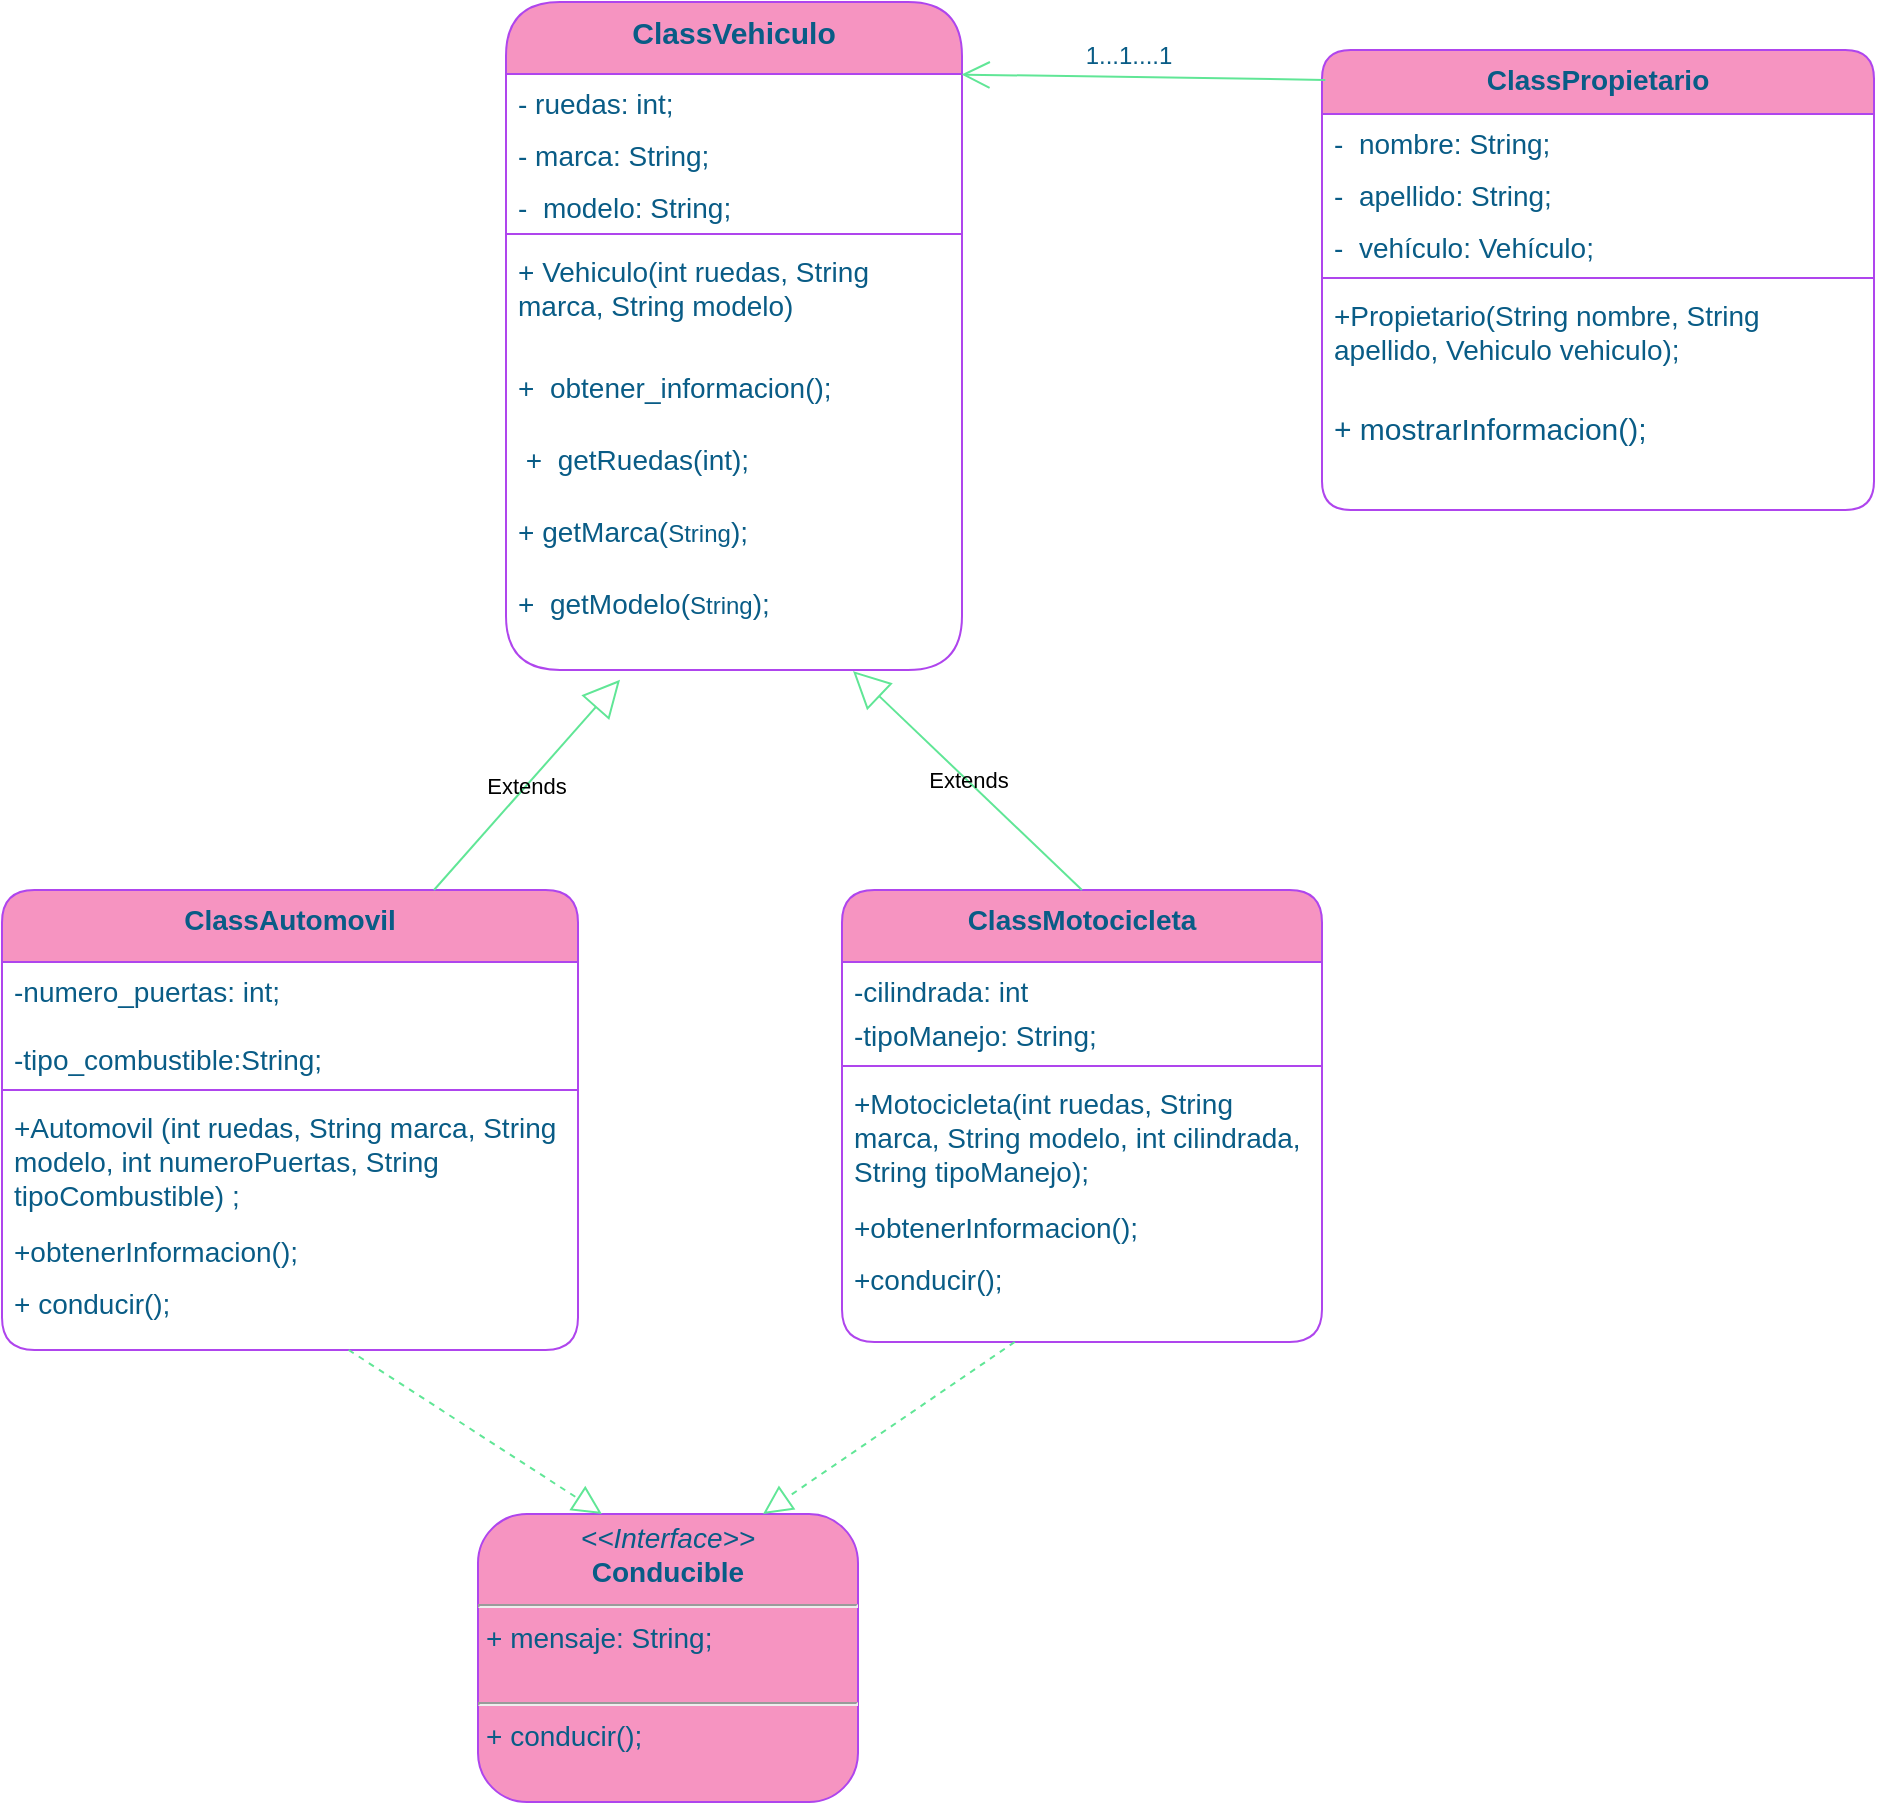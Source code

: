 <mxfile version="21.6.8" type="github">
  <diagram name="Página-1" id="zMErRwjJ9cJvkd89i-X-">
    <mxGraphModel dx="1760" dy="892" grid="1" gridSize="12" guides="1" tooltips="1" connect="1" arrows="1" fold="1" page="1" pageScale="1" pageWidth="980" pageHeight="1390" math="0" shadow="0">
      <root>
        <mxCell id="0" />
        <mxCell id="1" parent="0" />
        <mxCell id="PNMMQfILjRkA3aaWfyfR-1" value="ClassVehiculo" style="swimlane;fontStyle=1;align=center;verticalAlign=top;childLayout=stackLayout;horizontal=1;startSize=36;horizontalStack=0;resizeParent=1;resizeParentMax=0;resizeLast=0;collapsible=1;marginBottom=0;whiteSpace=wrap;html=1;labelBackgroundColor=none;fillColor=#F694C1;strokeColor=#AF45ED;fontColor=#095C86;rounded=1;fontSize=15;arcSize=25;" parent="1" vertex="1">
          <mxGeometry x="276" y="60" width="228" height="334" as="geometry">
            <mxRectangle x="330" y="190" width="120" height="30" as="alternateBounds" />
          </mxGeometry>
        </mxCell>
        <mxCell id="PNMMQfILjRkA3aaWfyfR-2" value="&lt;font style=&quot;font-size: 14px;&quot;&gt;- ruedas: int;&lt;/font&gt;" style="text;strokeColor=none;fillColor=none;align=left;verticalAlign=top;spacingLeft=4;spacingRight=4;overflow=hidden;rotatable=0;points=[[0,0.5],[1,0.5]];portConstraint=eastwest;whiteSpace=wrap;html=1;labelBackgroundColor=none;fontColor=#095C86;rounded=1;" parent="PNMMQfILjRkA3aaWfyfR-1" vertex="1">
          <mxGeometry y="36" width="228" height="26" as="geometry" />
        </mxCell>
        <mxCell id="PNMMQfILjRkA3aaWfyfR-5" value="&lt;font style=&quot;font-size: 14px;&quot;&gt;- marca:&amp;nbsp;String;&lt;/font&gt;" style="text;strokeColor=none;fillColor=none;align=left;verticalAlign=top;spacingLeft=4;spacingRight=4;overflow=hidden;rotatable=0;points=[[0,0.5],[1,0.5]];portConstraint=eastwest;whiteSpace=wrap;html=1;labelBackgroundColor=none;fontColor=#095C86;rounded=1;" parent="PNMMQfILjRkA3aaWfyfR-1" vertex="1">
          <mxGeometry y="62" width="228" height="26" as="geometry" />
        </mxCell>
        <mxCell id="PNMMQfILjRkA3aaWfyfR-6" value="&lt;font style=&quot;font-size: 14px;&quot;&gt;-&amp;nbsp; modelo:&amp;nbsp;String;&lt;/font&gt;" style="text;strokeColor=none;fillColor=none;align=left;verticalAlign=top;spacingLeft=4;spacingRight=4;overflow=hidden;rotatable=0;points=[[0,0.5],[1,0.5]];portConstraint=eastwest;whiteSpace=wrap;html=1;labelBackgroundColor=none;fontColor=#095C86;rounded=1;" parent="PNMMQfILjRkA3aaWfyfR-1" vertex="1">
          <mxGeometry y="88" width="228" height="24" as="geometry" />
        </mxCell>
        <mxCell id="PNMMQfILjRkA3aaWfyfR-3" value="" style="line;strokeWidth=1;fillColor=none;align=left;verticalAlign=middle;spacingTop=-1;spacingLeft=3;spacingRight=3;rotatable=0;labelPosition=right;points=[];portConstraint=eastwest;strokeColor=#AF45ED;labelBackgroundColor=none;fontColor=#095C86;rounded=1;" parent="PNMMQfILjRkA3aaWfyfR-1" vertex="1">
          <mxGeometry y="112" width="228" height="8" as="geometry" />
        </mxCell>
        <mxCell id="ifGxLTZJCU3RoCwpth3G-2" value="&lt;font color=&quot;#095c86&quot; style=&quot;font-size: 14px;&quot;&gt;+&amp;nbsp;Vehiculo(int ruedas, String marca, String modelo)&amp;nbsp;&lt;/font&gt;" style="text;strokeColor=none;fillColor=none;align=left;verticalAlign=top;spacingLeft=4;spacingRight=4;overflow=hidden;rotatable=0;points=[[0,0.5],[1,0.5]];portConstraint=eastwest;whiteSpace=wrap;html=1;" parent="PNMMQfILjRkA3aaWfyfR-1" vertex="1">
          <mxGeometry y="120" width="228" height="58" as="geometry" />
        </mxCell>
        <mxCell id="PNMMQfILjRkA3aaWfyfR-4" value="&lt;font style=&quot;font-size: 14px;&quot;&gt;+&amp;nbsp;&amp;nbsp;obtener_informacion();&lt;br&gt;&lt;br&gt;&lt;/font&gt;" style="text;strokeColor=none;fillColor=none;align=left;verticalAlign=top;spacingLeft=4;spacingRight=4;overflow=hidden;rotatable=0;points=[[0,0.5],[1,0.5]];portConstraint=eastwest;whiteSpace=wrap;html=1;labelBackgroundColor=none;fontColor=#095C86;rounded=1;" parent="PNMMQfILjRkA3aaWfyfR-1" vertex="1">
          <mxGeometry y="178" width="228" height="36" as="geometry" />
        </mxCell>
        <mxCell id="ifGxLTZJCU3RoCwpth3G-3" value="&lt;font color=&quot;#095c86&quot; style=&quot;font-size: 14px;&quot;&gt;&amp;nbsp;+&amp;nbsp; getRuedas(int);&lt;/font&gt;" style="text;strokeColor=none;fillColor=none;align=left;verticalAlign=top;spacingLeft=4;spacingRight=4;overflow=hidden;rotatable=0;points=[[0,0.5],[1,0.5]];portConstraint=eastwest;whiteSpace=wrap;html=1;" parent="PNMMQfILjRkA3aaWfyfR-1" vertex="1">
          <mxGeometry y="214" width="228" height="36" as="geometry" />
        </mxCell>
        <mxCell id="ifGxLTZJCU3RoCwpth3G-9" value="&lt;font color=&quot;#095c86&quot;&gt;&lt;font style=&quot;font-size: 14px;&quot;&gt;+&amp;nbsp;getMarca(&lt;/font&gt;String&lt;font style=&quot;font-size: 14px;&quot;&gt;);&lt;/font&gt;&lt;/font&gt;" style="text;strokeColor=none;fillColor=none;align=left;verticalAlign=top;spacingLeft=4;spacingRight=4;overflow=hidden;rotatable=0;points=[[0,0.5],[1,0.5]];portConstraint=eastwest;whiteSpace=wrap;html=1;" parent="PNMMQfILjRkA3aaWfyfR-1" vertex="1">
          <mxGeometry y="250" width="228" height="36" as="geometry" />
        </mxCell>
        <mxCell id="ifGxLTZJCU3RoCwpth3G-6" value="&lt;font color=&quot;#095c86&quot;&gt;&lt;font style=&quot;font-size: 14px;&quot;&gt;+&amp;nbsp; getModelo(&lt;/font&gt;String&lt;font style=&quot;font-size: 14px;&quot;&gt;);&lt;/font&gt;&lt;/font&gt;" style="text;strokeColor=none;fillColor=none;align=left;verticalAlign=top;spacingLeft=4;spacingRight=4;overflow=hidden;rotatable=0;points=[[0,0.5],[1,0.5]];portConstraint=eastwest;whiteSpace=wrap;html=1;" parent="PNMMQfILjRkA3aaWfyfR-1" vertex="1">
          <mxGeometry y="286" width="228" height="48" as="geometry" />
        </mxCell>
        <mxCell id="PNMMQfILjRkA3aaWfyfR-7" value="ClassAutomovil" style="swimlane;fontStyle=1;align=center;verticalAlign=top;childLayout=stackLayout;horizontal=1;startSize=36;horizontalStack=0;resizeParent=1;resizeParentMax=0;resizeLast=0;collapsible=1;marginBottom=0;whiteSpace=wrap;html=1;labelBackgroundColor=none;fillColor=#F694C1;strokeColor=#AF45ED;fontColor=#095C86;rounded=1;fontSize=14;" parent="1" vertex="1">
          <mxGeometry x="24" y="504" width="288" height="230" as="geometry" />
        </mxCell>
        <mxCell id="PNMMQfILjRkA3aaWfyfR-8" value="&lt;font style=&quot;font-size: 14px;&quot;&gt;-numero_puertas: int;&lt;/font&gt;" style="text;strokeColor=none;fillColor=none;align=left;verticalAlign=top;spacingLeft=4;spacingRight=4;overflow=hidden;rotatable=0;points=[[0,0.5],[1,0.5]];portConstraint=eastwest;whiteSpace=wrap;html=1;labelBackgroundColor=none;fontColor=#095C86;rounded=1;" parent="PNMMQfILjRkA3aaWfyfR-7" vertex="1">
          <mxGeometry y="36" width="288" height="34" as="geometry" />
        </mxCell>
        <mxCell id="PNMMQfILjRkA3aaWfyfR-15" value="&lt;font style=&quot;font-size: 14px;&quot;&gt;-tipo_combustible:String;&lt;/font&gt;" style="text;strokeColor=none;fillColor=none;align=left;verticalAlign=top;spacingLeft=4;spacingRight=4;overflow=hidden;rotatable=0;points=[[0,0.5],[1,0.5]];portConstraint=eastwest;whiteSpace=wrap;html=1;labelBackgroundColor=none;fontColor=#095C86;rounded=1;" parent="PNMMQfILjRkA3aaWfyfR-7" vertex="1">
          <mxGeometry y="70" width="288" height="26" as="geometry" />
        </mxCell>
        <mxCell id="PNMMQfILjRkA3aaWfyfR-9" value="" style="line;strokeWidth=1;fillColor=none;align=left;verticalAlign=middle;spacingTop=-1;spacingLeft=3;spacingRight=3;rotatable=0;labelPosition=right;points=[];portConstraint=eastwest;strokeColor=#AF45ED;labelBackgroundColor=none;fontColor=#095C86;rounded=1;" parent="PNMMQfILjRkA3aaWfyfR-7" vertex="1">
          <mxGeometry y="96" width="288" height="8" as="geometry" />
        </mxCell>
        <mxCell id="ifGxLTZJCU3RoCwpth3G-10" value="&lt;font color=&quot;#095c86&quot; style=&quot;font-size: 14px;&quot;&gt;+Automovil (int ruedas, String marca, String modelo, int numeroPuertas, String tipoCombustible) ;&lt;/font&gt;" style="text;strokeColor=none;fillColor=none;align=left;verticalAlign=top;spacingLeft=4;spacingRight=4;overflow=hidden;rotatable=0;points=[[0,0.5],[1,0.5]];portConstraint=eastwest;whiteSpace=wrap;html=1;" parent="PNMMQfILjRkA3aaWfyfR-7" vertex="1">
          <mxGeometry y="104" width="288" height="62" as="geometry" />
        </mxCell>
        <mxCell id="PNMMQfILjRkA3aaWfyfR-10" value="&lt;font style=&quot;font-size: 14px;&quot;&gt;+obtenerInformacion();&lt;/font&gt;" style="text;strokeColor=none;fillColor=none;align=left;verticalAlign=top;spacingLeft=4;spacingRight=4;overflow=hidden;rotatable=0;points=[[0,0.5],[1,0.5]];portConstraint=eastwest;whiteSpace=wrap;html=1;labelBackgroundColor=none;fontColor=#095C86;rounded=1;" parent="PNMMQfILjRkA3aaWfyfR-7" vertex="1">
          <mxGeometry y="166" width="288" height="26" as="geometry" />
        </mxCell>
        <mxCell id="mXOzC1x58r8UYVw0Xg4F-1" value="&lt;font style=&quot;font-size: 14px;&quot;&gt;+ conducir();&lt;/font&gt;" style="text;strokeColor=none;fillColor=none;align=left;verticalAlign=top;spacingLeft=4;spacingRight=4;overflow=hidden;rotatable=0;points=[[0,0.5],[1,0.5]];portConstraint=eastwest;whiteSpace=wrap;html=1;labelBackgroundColor=none;fontColor=#095C86;rounded=1;" parent="PNMMQfILjRkA3aaWfyfR-7" vertex="1">
          <mxGeometry y="192" width="288" height="38" as="geometry" />
        </mxCell>
        <mxCell id="PNMMQfILjRkA3aaWfyfR-11" value="&lt;font style=&quot;font-size: 14px;&quot;&gt;ClassMotocicleta&lt;/font&gt;" style="swimlane;fontStyle=1;align=center;verticalAlign=top;childLayout=stackLayout;horizontal=1;startSize=36;horizontalStack=0;resizeParent=1;resizeParentMax=0;resizeLast=0;collapsible=1;marginBottom=0;whiteSpace=wrap;html=1;labelBackgroundColor=none;fillColor=#F694C1;strokeColor=#AF45ED;fontColor=#095C86;rounded=1;" parent="1" vertex="1">
          <mxGeometry x="444" y="504" width="240" height="226" as="geometry" />
        </mxCell>
        <mxCell id="PNMMQfILjRkA3aaWfyfR-12" value="&lt;font style=&quot;font-size: 14px;&quot;&gt;-cilindrada: int&lt;/font&gt;" style="text;strokeColor=none;fillColor=none;align=left;verticalAlign=top;spacingLeft=4;spacingRight=4;overflow=hidden;rotatable=0;points=[[0,0.5],[1,0.5]];portConstraint=eastwest;whiteSpace=wrap;html=1;labelBackgroundColor=none;fontColor=#095C86;rounded=1;" parent="PNMMQfILjRkA3aaWfyfR-11" vertex="1">
          <mxGeometry y="36" width="240" height="22" as="geometry" />
        </mxCell>
        <mxCell id="mXOzC1x58r8UYVw0Xg4F-7" value="&lt;font style=&quot;font-size: 14px;&quot;&gt;-tipoManejo:&amp;nbsp;String;&lt;/font&gt;" style="text;strokeColor=none;fillColor=none;align=left;verticalAlign=top;spacingLeft=4;spacingRight=4;overflow=hidden;rotatable=0;points=[[0,0.5],[1,0.5]];portConstraint=eastwest;whiteSpace=wrap;html=1;labelBackgroundColor=none;fontColor=#095C86;rounded=1;" parent="PNMMQfILjRkA3aaWfyfR-11" vertex="1">
          <mxGeometry y="58" width="240" height="26" as="geometry" />
        </mxCell>
        <mxCell id="PNMMQfILjRkA3aaWfyfR-13" value="" style="line;strokeWidth=1;fillColor=none;align=left;verticalAlign=middle;spacingTop=-1;spacingLeft=3;spacingRight=3;rotatable=0;labelPosition=right;points=[];portConstraint=eastwest;strokeColor=#AF45ED;labelBackgroundColor=none;fontColor=#095C86;rounded=1;" parent="PNMMQfILjRkA3aaWfyfR-11" vertex="1">
          <mxGeometry y="84" width="240" height="8" as="geometry" />
        </mxCell>
        <mxCell id="ifGxLTZJCU3RoCwpth3G-11" value="&lt;font style=&quot;font-size: 14px;&quot; color=&quot;#095c86&quot;&gt;+Motocicleta(int ruedas, String marca, String modelo, int cilindrada, String tipoManejo);&lt;/font&gt;" style="text;strokeColor=none;fillColor=none;align=left;verticalAlign=top;spacingLeft=4;spacingRight=4;overflow=hidden;rotatable=0;points=[[0,0.5],[1,0.5]];portConstraint=eastwest;whiteSpace=wrap;html=1;" parent="PNMMQfILjRkA3aaWfyfR-11" vertex="1">
          <mxGeometry y="92" width="240" height="62" as="geometry" />
        </mxCell>
        <mxCell id="PNMMQfILjRkA3aaWfyfR-14" value="&lt;font style=&quot;font-size: 14px;&quot;&gt;+obtenerInformacion();&lt;/font&gt;" style="text;strokeColor=none;fillColor=none;align=left;verticalAlign=top;spacingLeft=4;spacingRight=4;overflow=hidden;rotatable=0;points=[[0,0.5],[1,0.5]];portConstraint=eastwest;whiteSpace=wrap;html=1;labelBackgroundColor=none;fontColor=#095C86;rounded=1;" parent="PNMMQfILjRkA3aaWfyfR-11" vertex="1">
          <mxGeometry y="154" width="240" height="26" as="geometry" />
        </mxCell>
        <mxCell id="mXOzC1x58r8UYVw0Xg4F-8" value="&lt;font style=&quot;font-size: 14px;&quot;&gt;+conducir();&lt;/font&gt;" style="text;strokeColor=none;fillColor=none;align=left;verticalAlign=top;spacingLeft=4;spacingRight=4;overflow=hidden;rotatable=0;points=[[0,0.5],[1,0.5]];portConstraint=eastwest;whiteSpace=wrap;html=1;labelBackgroundColor=none;fontColor=#095C86;rounded=1;" parent="PNMMQfILjRkA3aaWfyfR-11" vertex="1">
          <mxGeometry y="180" width="240" height="46" as="geometry" />
        </mxCell>
        <mxCell id="mXOzC1x58r8UYVw0Xg4F-9" value="&lt;p style=&quot;margin: 4px 0px 0px; text-align: center; font-size: 14px;&quot;&gt;&lt;i style=&quot;font-size: 14px;&quot;&gt;&amp;lt;&amp;lt;Interface&amp;gt;&amp;gt;&lt;/i&gt;&lt;br style=&quot;font-size: 14px;&quot;&gt;&lt;b style=&quot;font-size: 14px;&quot;&gt;Conducible&lt;/b&gt;&lt;br style=&quot;font-size: 14px;&quot;&gt;&lt;/p&gt;&lt;hr style=&quot;font-size: 14px;&quot;&gt;&lt;p style=&quot;margin: 0px 0px 0px 4px; font-size: 14px;&quot;&gt;+ mensaje: String;&lt;br style=&quot;font-size: 14px;&quot;&gt;&lt;br style=&quot;font-size: 14px;&quot;&gt;&lt;/p&gt;&lt;hr style=&quot;font-size: 14px;&quot;&gt;&lt;p style=&quot;margin: 0px 0px 0px 4px; font-size: 14px;&quot;&gt;+ conducir();&lt;br style=&quot;font-size: 14px;&quot;&gt;&lt;/p&gt;" style="verticalAlign=top;align=left;overflow=fill;fontSize=14;fontFamily=Helvetica;html=1;whiteSpace=wrap;labelBackgroundColor=none;fillColor=#F694C1;strokeColor=#AF45ED;fontColor=#095C86;rounded=1;arcSize=17;" parent="1" vertex="1">
          <mxGeometry x="262" y="816" width="190" height="144" as="geometry" />
        </mxCell>
        <mxCell id="mXOzC1x58r8UYVw0Xg4F-10" value="&lt;font style=&quot;font-size: 14px;&quot;&gt;ClassPropietario&lt;/font&gt;" style="swimlane;fontStyle=1;align=center;verticalAlign=top;childLayout=stackLayout;horizontal=1;startSize=32;horizontalStack=0;resizeParent=1;resizeParentMax=0;resizeLast=0;collapsible=1;marginBottom=0;whiteSpace=wrap;html=1;labelBackgroundColor=none;fillColor=#F694C1;strokeColor=#AF45ED;fontColor=#095C86;rounded=1;fontSize=14;" parent="1" vertex="1">
          <mxGeometry x="684" y="84" width="276" height="230" as="geometry" />
        </mxCell>
        <mxCell id="mXOzC1x58r8UYVw0Xg4F-11" value="-&amp;nbsp; nombre: String;" style="text;strokeColor=none;fillColor=none;align=left;verticalAlign=top;spacingLeft=4;spacingRight=4;overflow=hidden;rotatable=0;points=[[0,0.5],[1,0.5]];portConstraint=eastwest;whiteSpace=wrap;html=1;labelBackgroundColor=none;fontColor=#095C86;rounded=1;fontSize=14;" parent="mXOzC1x58r8UYVw0Xg4F-10" vertex="1">
          <mxGeometry y="32" width="276" height="26" as="geometry" />
        </mxCell>
        <mxCell id="mXOzC1x58r8UYVw0Xg4F-14" value="-&amp;nbsp; apellido: String;" style="text;strokeColor=none;fillColor=none;align=left;verticalAlign=top;spacingLeft=4;spacingRight=4;overflow=hidden;rotatable=0;points=[[0,0.5],[1,0.5]];portConstraint=eastwest;whiteSpace=wrap;html=1;labelBackgroundColor=none;fontColor=#095C86;rounded=1;fontSize=14;" parent="mXOzC1x58r8UYVw0Xg4F-10" vertex="1">
          <mxGeometry y="58" width="276" height="26" as="geometry" />
        </mxCell>
        <mxCell id="mXOzC1x58r8UYVw0Xg4F-15" value="-&amp;nbsp;&amp;nbsp;vehículo: Vehículo;" style="text;strokeColor=none;fillColor=none;align=left;verticalAlign=top;spacingLeft=4;spacingRight=4;overflow=hidden;rotatable=0;points=[[0,0.5],[1,0.5]];portConstraint=eastwest;whiteSpace=wrap;html=1;labelBackgroundColor=none;fontColor=#095C86;rounded=1;fontSize=14;" parent="mXOzC1x58r8UYVw0Xg4F-10" vertex="1">
          <mxGeometry y="84" width="276" height="26" as="geometry" />
        </mxCell>
        <mxCell id="mXOzC1x58r8UYVw0Xg4F-12" value="" style="line;strokeWidth=1;fillColor=none;align=left;verticalAlign=middle;spacingTop=-1;spacingLeft=3;spacingRight=3;rotatable=0;labelPosition=right;points=[];portConstraint=eastwest;strokeColor=#AF45ED;labelBackgroundColor=none;fontColor=#095C86;rounded=1;" parent="mXOzC1x58r8UYVw0Xg4F-10" vertex="1">
          <mxGeometry y="110" width="276" height="8" as="geometry" />
        </mxCell>
        <mxCell id="ifGxLTZJCU3RoCwpth3G-12" value="&lt;font color=&quot;#095c86&quot; style=&quot;font-size: 14px;&quot;&gt;+Propietario(String nombre, String apellido, Vehiculo vehiculo);&lt;/font&gt;" style="text;strokeColor=none;fillColor=none;align=left;verticalAlign=top;spacingLeft=4;spacingRight=4;overflow=hidden;rotatable=0;points=[[0,0.5],[1,0.5]];portConstraint=eastwest;whiteSpace=wrap;html=1;" parent="mXOzC1x58r8UYVw0Xg4F-10" vertex="1">
          <mxGeometry y="118" width="276" height="56" as="geometry" />
        </mxCell>
        <mxCell id="mXOzC1x58r8UYVw0Xg4F-13" value="&lt;font style=&quot;font-size: 15px;&quot;&gt;+ mostrarInformacion();&lt;/font&gt;" style="text;strokeColor=none;fillColor=none;align=left;verticalAlign=top;spacingLeft=4;spacingRight=4;overflow=hidden;rotatable=0;points=[[0,0.5],[1,0.5]];portConstraint=eastwest;whiteSpace=wrap;html=1;labelBackgroundColor=none;fontColor=#095C86;rounded=1;fontSize=14;" parent="mXOzC1x58r8UYVw0Xg4F-10" vertex="1">
          <mxGeometry y="174" width="276" height="56" as="geometry" />
        </mxCell>
        <mxCell id="mXOzC1x58r8UYVw0Xg4F-24" value="" style="endArrow=open;endFill=1;endSize=12;html=1;rounded=0;strokeColor=#60E696;fontColor=default;exitX=0.006;exitY=0.065;exitDx=0;exitDy=0;exitPerimeter=0;labelBackgroundColor=none;entryX=0.999;entryY=0.011;entryDx=0;entryDy=0;entryPerimeter=0;fontStyle=1" parent="1" source="mXOzC1x58r8UYVw0Xg4F-10" target="PNMMQfILjRkA3aaWfyfR-2" edge="1">
          <mxGeometry width="160" relative="1" as="geometry">
            <mxPoint x="500" y="80" as="sourcePoint" />
            <mxPoint x="504" y="48" as="targetPoint" />
            <Array as="points" />
          </mxGeometry>
        </mxCell>
        <mxCell id="mXOzC1x58r8UYVw0Xg4F-25" value="" style="endArrow=block;dashed=1;endFill=0;endSize=12;html=1;rounded=0;strokeColor=#60E696;fontColor=default;entryX=0.326;entryY=0;entryDx=0;entryDy=0;entryPerimeter=0;labelBackgroundColor=none;" parent="1" source="mXOzC1x58r8UYVw0Xg4F-1" target="mXOzC1x58r8UYVw0Xg4F-9" edge="1">
          <mxGeometry width="160" relative="1" as="geometry">
            <mxPoint x="180" y="430" as="sourcePoint" />
            <mxPoint x="316" y="500" as="targetPoint" />
            <Array as="points" />
          </mxGeometry>
        </mxCell>
        <mxCell id="mXOzC1x58r8UYVw0Xg4F-26" value="" style="endArrow=block;dashed=1;endFill=0;endSize=12;html=1;rounded=0;strokeColor=#60E696;fontColor=default;entryX=0.75;entryY=0;entryDx=0;entryDy=0;labelBackgroundColor=none;" parent="1" source="mXOzC1x58r8UYVw0Xg4F-8" target="mXOzC1x58r8UYVw0Xg4F-9" edge="1">
          <mxGeometry width="160" relative="1" as="geometry">
            <mxPoint x="160" y="428" as="sourcePoint" />
            <mxPoint x="350" y="520" as="targetPoint" />
          </mxGeometry>
        </mxCell>
        <mxCell id="mXOzC1x58r8UYVw0Xg4F-27" value="1...1....1" style="text;html=1;align=center;verticalAlign=middle;resizable=0;points=[];autosize=1;strokeColor=none;fillColor=none;fontColor=#095C86;labelBackgroundColor=none;" parent="1" vertex="1">
          <mxGeometry x="552" y="72" width="70" height="30" as="geometry" />
        </mxCell>
        <mxCell id="ifGxLTZJCU3RoCwpth3G-7" value="Extends" style="endArrow=block;endSize=16;endFill=0;html=1;rounded=0;entryX=0.761;entryY=1.011;entryDx=0;entryDy=0;entryPerimeter=0;labelBackgroundColor=none;strokeColor=#60E696;fontColor=default;exitX=0.5;exitY=0;exitDx=0;exitDy=0;" parent="1" source="PNMMQfILjRkA3aaWfyfR-11" target="ifGxLTZJCU3RoCwpth3G-6" edge="1">
          <mxGeometry width="160" relative="1" as="geometry">
            <mxPoint x="631" y="444" as="sourcePoint" />
            <mxPoint x="516" y="312" as="targetPoint" />
          </mxGeometry>
        </mxCell>
        <mxCell id="ifGxLTZJCU3RoCwpth3G-8" value="Extends" style="endArrow=block;endSize=16;endFill=0;html=1;rounded=0;entryX=0.25;entryY=1.102;entryDx=0;entryDy=0;entryPerimeter=0;labelBackgroundColor=none;strokeColor=#60E696;fontColor=default;exitX=0.75;exitY=0;exitDx=0;exitDy=0;" parent="1" source="PNMMQfILjRkA3aaWfyfR-7" target="ifGxLTZJCU3RoCwpth3G-6" edge="1">
          <mxGeometry width="160" relative="1" as="geometry">
            <mxPoint x="335" y="432" as="sourcePoint" />
            <mxPoint x="220" y="300" as="targetPoint" />
          </mxGeometry>
        </mxCell>
      </root>
    </mxGraphModel>
  </diagram>
</mxfile>
